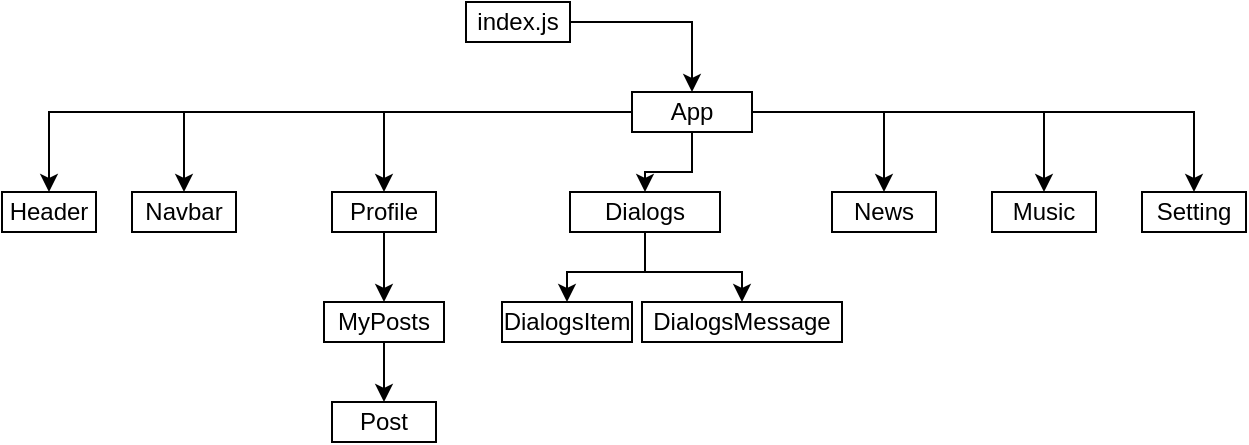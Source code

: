 <mxfile version="13.6.3" type="github">
  <diagram id="0Ob2CD70Spqg77aKBG-b" name="Page-1">
    <mxGraphModel dx="716" dy="1577" grid="1" gridSize="5" guides="1" tooltips="1" connect="1" arrows="1" fold="1" page="0" pageScale="1" pageWidth="850" pageHeight="1100" math="0" shadow="0">
      <root>
        <mxCell id="0" />
        <mxCell id="1" parent="0" />
        <mxCell id="Iq-Ubvp5YKz3XO4KziRB-8" style="edgeStyle=orthogonalEdgeStyle;rounded=0;orthogonalLoop=1;jettySize=auto;html=1;entryX=0.5;entryY=0;entryDx=0;entryDy=0;" parent="1" source="Iq-Ubvp5YKz3XO4KziRB-1" target="Iq-Ubvp5YKz3XO4KziRB-5" edge="1">
          <mxGeometry relative="1" as="geometry" />
        </mxCell>
        <mxCell id="Iq-Ubvp5YKz3XO4KziRB-9" style="edgeStyle=orthogonalEdgeStyle;rounded=0;orthogonalLoop=1;jettySize=auto;html=1;entryX=0.5;entryY=0;entryDx=0;entryDy=0;" parent="1" source="Iq-Ubvp5YKz3XO4KziRB-1" target="Iq-Ubvp5YKz3XO4KziRB-4" edge="1">
          <mxGeometry relative="1" as="geometry" />
        </mxCell>
        <mxCell id="Oq-xBoiPsZnfXd6SmEUE-1" style="edgeStyle=orthogonalEdgeStyle;rounded=0;orthogonalLoop=1;jettySize=auto;html=1;entryX=0.5;entryY=0;entryDx=0;entryDy=0;" edge="1" parent="1" source="Iq-Ubvp5YKz3XO4KziRB-1" target="Iq-Ubvp5YKz3XO4KziRB-13">
          <mxGeometry relative="1" as="geometry" />
        </mxCell>
        <mxCell id="Oq-xBoiPsZnfXd6SmEUE-3" style="edgeStyle=orthogonalEdgeStyle;rounded=0;orthogonalLoop=1;jettySize=auto;html=1;entryX=0.5;entryY=0;entryDx=0;entryDy=0;" edge="1" parent="1" source="Iq-Ubvp5YKz3XO4KziRB-1" target="Oq-xBoiPsZnfXd6SmEUE-2">
          <mxGeometry relative="1" as="geometry" />
        </mxCell>
        <mxCell id="Oq-xBoiPsZnfXd6SmEUE-9" style="edgeStyle=orthogonalEdgeStyle;rounded=0;orthogonalLoop=1;jettySize=auto;html=1;entryX=0.5;entryY=0;entryDx=0;entryDy=0;" edge="1" parent="1" source="Iq-Ubvp5YKz3XO4KziRB-1" target="Oq-xBoiPsZnfXd6SmEUE-5">
          <mxGeometry relative="1" as="geometry" />
        </mxCell>
        <mxCell id="Oq-xBoiPsZnfXd6SmEUE-10" style="edgeStyle=orthogonalEdgeStyle;rounded=0;orthogonalLoop=1;jettySize=auto;html=1;entryX=0.5;entryY=0;entryDx=0;entryDy=0;" edge="1" parent="1" source="Iq-Ubvp5YKz3XO4KziRB-1" target="Oq-xBoiPsZnfXd6SmEUE-6">
          <mxGeometry relative="1" as="geometry" />
        </mxCell>
        <mxCell id="Oq-xBoiPsZnfXd6SmEUE-11" style="edgeStyle=orthogonalEdgeStyle;rounded=0;orthogonalLoop=1;jettySize=auto;html=1;entryX=0.5;entryY=0;entryDx=0;entryDy=0;" edge="1" parent="1" source="Iq-Ubvp5YKz3XO4KziRB-1" target="Oq-xBoiPsZnfXd6SmEUE-8">
          <mxGeometry relative="1" as="geometry" />
        </mxCell>
        <mxCell id="Iq-Ubvp5YKz3XO4KziRB-1" value="App" style="rounded=0;whiteSpace=wrap;html=1;" parent="1" vertex="1">
          <mxGeometry x="510" y="-1010" width="60" height="20" as="geometry" />
        </mxCell>
        <mxCell id="Iq-Ubvp5YKz3XO4KziRB-4" value="Header" style="rounded=0;whiteSpace=wrap;html=1;strokeWidth=1;" parent="1" vertex="1">
          <mxGeometry x="195" y="-960" width="47" height="20" as="geometry" />
        </mxCell>
        <mxCell id="Iq-Ubvp5YKz3XO4KziRB-5" value="Navbar" style="rounded=0;whiteSpace=wrap;html=1;strokeWidth=1;" parent="1" vertex="1">
          <mxGeometry x="260" y="-960" width="52" height="20" as="geometry" />
        </mxCell>
        <mxCell id="Oq-xBoiPsZnfXd6SmEUE-23" value="" style="edgeStyle=orthogonalEdgeStyle;rounded=0;orthogonalLoop=1;jettySize=auto;html=1;" edge="1" parent="1" source="Iq-Ubvp5YKz3XO4KziRB-13" target="Oq-xBoiPsZnfXd6SmEUE-18">
          <mxGeometry relative="1" as="geometry" />
        </mxCell>
        <mxCell id="Iq-Ubvp5YKz3XO4KziRB-13" value="Profile" style="rounded=0;whiteSpace=wrap;html=1;strokeWidth=1;" parent="1" vertex="1">
          <mxGeometry x="360" y="-960" width="52" height="20" as="geometry" />
        </mxCell>
        <mxCell id="Oq-xBoiPsZnfXd6SmEUE-16" style="edgeStyle=orthogonalEdgeStyle;rounded=0;orthogonalLoop=1;jettySize=auto;html=1;entryX=0.5;entryY=0;entryDx=0;entryDy=0;" edge="1" parent="1" source="Oq-xBoiPsZnfXd6SmEUE-2" target="Oq-xBoiPsZnfXd6SmEUE-14">
          <mxGeometry relative="1" as="geometry" />
        </mxCell>
        <mxCell id="Oq-xBoiPsZnfXd6SmEUE-17" style="edgeStyle=orthogonalEdgeStyle;rounded=0;orthogonalLoop=1;jettySize=auto;html=1;entryX=0.5;entryY=0;entryDx=0;entryDy=0;" edge="1" parent="1" source="Oq-xBoiPsZnfXd6SmEUE-2" target="Oq-xBoiPsZnfXd6SmEUE-15">
          <mxGeometry relative="1" as="geometry" />
        </mxCell>
        <mxCell id="Oq-xBoiPsZnfXd6SmEUE-2" value="Dialogs" style="rounded=0;whiteSpace=wrap;html=1;strokeWidth=1;" vertex="1" parent="1">
          <mxGeometry x="479" y="-960" width="75" height="20" as="geometry" />
        </mxCell>
        <mxCell id="Oq-xBoiPsZnfXd6SmEUE-5" value="News" style="rounded=0;whiteSpace=wrap;html=1;strokeWidth=1;" vertex="1" parent="1">
          <mxGeometry x="610" y="-960" width="52" height="20" as="geometry" />
        </mxCell>
        <mxCell id="Oq-xBoiPsZnfXd6SmEUE-6" value="Music" style="rounded=0;whiteSpace=wrap;html=1;strokeWidth=1;" vertex="1" parent="1">
          <mxGeometry x="690" y="-960" width="52" height="20" as="geometry" />
        </mxCell>
        <mxCell id="Oq-xBoiPsZnfXd6SmEUE-7" style="edgeStyle=orthogonalEdgeStyle;rounded=0;orthogonalLoop=1;jettySize=auto;html=1;exitX=0.5;exitY=1;exitDx=0;exitDy=0;" edge="1" parent="1" source="Iq-Ubvp5YKz3XO4KziRB-5" target="Iq-Ubvp5YKz3XO4KziRB-5">
          <mxGeometry relative="1" as="geometry" />
        </mxCell>
        <mxCell id="Oq-xBoiPsZnfXd6SmEUE-8" value="Setting" style="rounded=0;whiteSpace=wrap;html=1;strokeWidth=1;" vertex="1" parent="1">
          <mxGeometry x="765" y="-960" width="52" height="20" as="geometry" />
        </mxCell>
        <mxCell id="Oq-xBoiPsZnfXd6SmEUE-13" style="edgeStyle=orthogonalEdgeStyle;rounded=0;orthogonalLoop=1;jettySize=auto;html=1;entryX=0.5;entryY=0;entryDx=0;entryDy=0;" edge="1" parent="1" source="Oq-xBoiPsZnfXd6SmEUE-12" target="Iq-Ubvp5YKz3XO4KziRB-1">
          <mxGeometry relative="1" as="geometry" />
        </mxCell>
        <mxCell id="Oq-xBoiPsZnfXd6SmEUE-12" value="index.js" style="rounded=0;whiteSpace=wrap;html=1;strokeWidth=1;" vertex="1" parent="1">
          <mxGeometry x="427" y="-1055" width="52" height="20" as="geometry" />
        </mxCell>
        <mxCell id="Oq-xBoiPsZnfXd6SmEUE-14" value="DialogsItem" style="rounded=0;whiteSpace=wrap;html=1;strokeWidth=1;" vertex="1" parent="1">
          <mxGeometry x="445" y="-905" width="65" height="20" as="geometry" />
        </mxCell>
        <mxCell id="Oq-xBoiPsZnfXd6SmEUE-15" value="DialogsMessage" style="rounded=0;whiteSpace=wrap;html=1;strokeWidth=1;" vertex="1" parent="1">
          <mxGeometry x="515" y="-905" width="100" height="20" as="geometry" />
        </mxCell>
        <mxCell id="Oq-xBoiPsZnfXd6SmEUE-24" value="" style="edgeStyle=orthogonalEdgeStyle;rounded=0;orthogonalLoop=1;jettySize=auto;html=1;" edge="1" parent="1" source="Oq-xBoiPsZnfXd6SmEUE-18" target="Oq-xBoiPsZnfXd6SmEUE-19">
          <mxGeometry relative="1" as="geometry" />
        </mxCell>
        <mxCell id="Oq-xBoiPsZnfXd6SmEUE-18" value="MyPosts" style="rounded=0;whiteSpace=wrap;html=1;strokeWidth=1;" vertex="1" parent="1">
          <mxGeometry x="356" y="-905" width="60" height="20" as="geometry" />
        </mxCell>
        <mxCell id="Oq-xBoiPsZnfXd6SmEUE-19" value="Post" style="rounded=0;whiteSpace=wrap;html=1;strokeWidth=1;" vertex="1" parent="1">
          <mxGeometry x="360" y="-855" width="52" height="20" as="geometry" />
        </mxCell>
      </root>
    </mxGraphModel>
  </diagram>
</mxfile>
